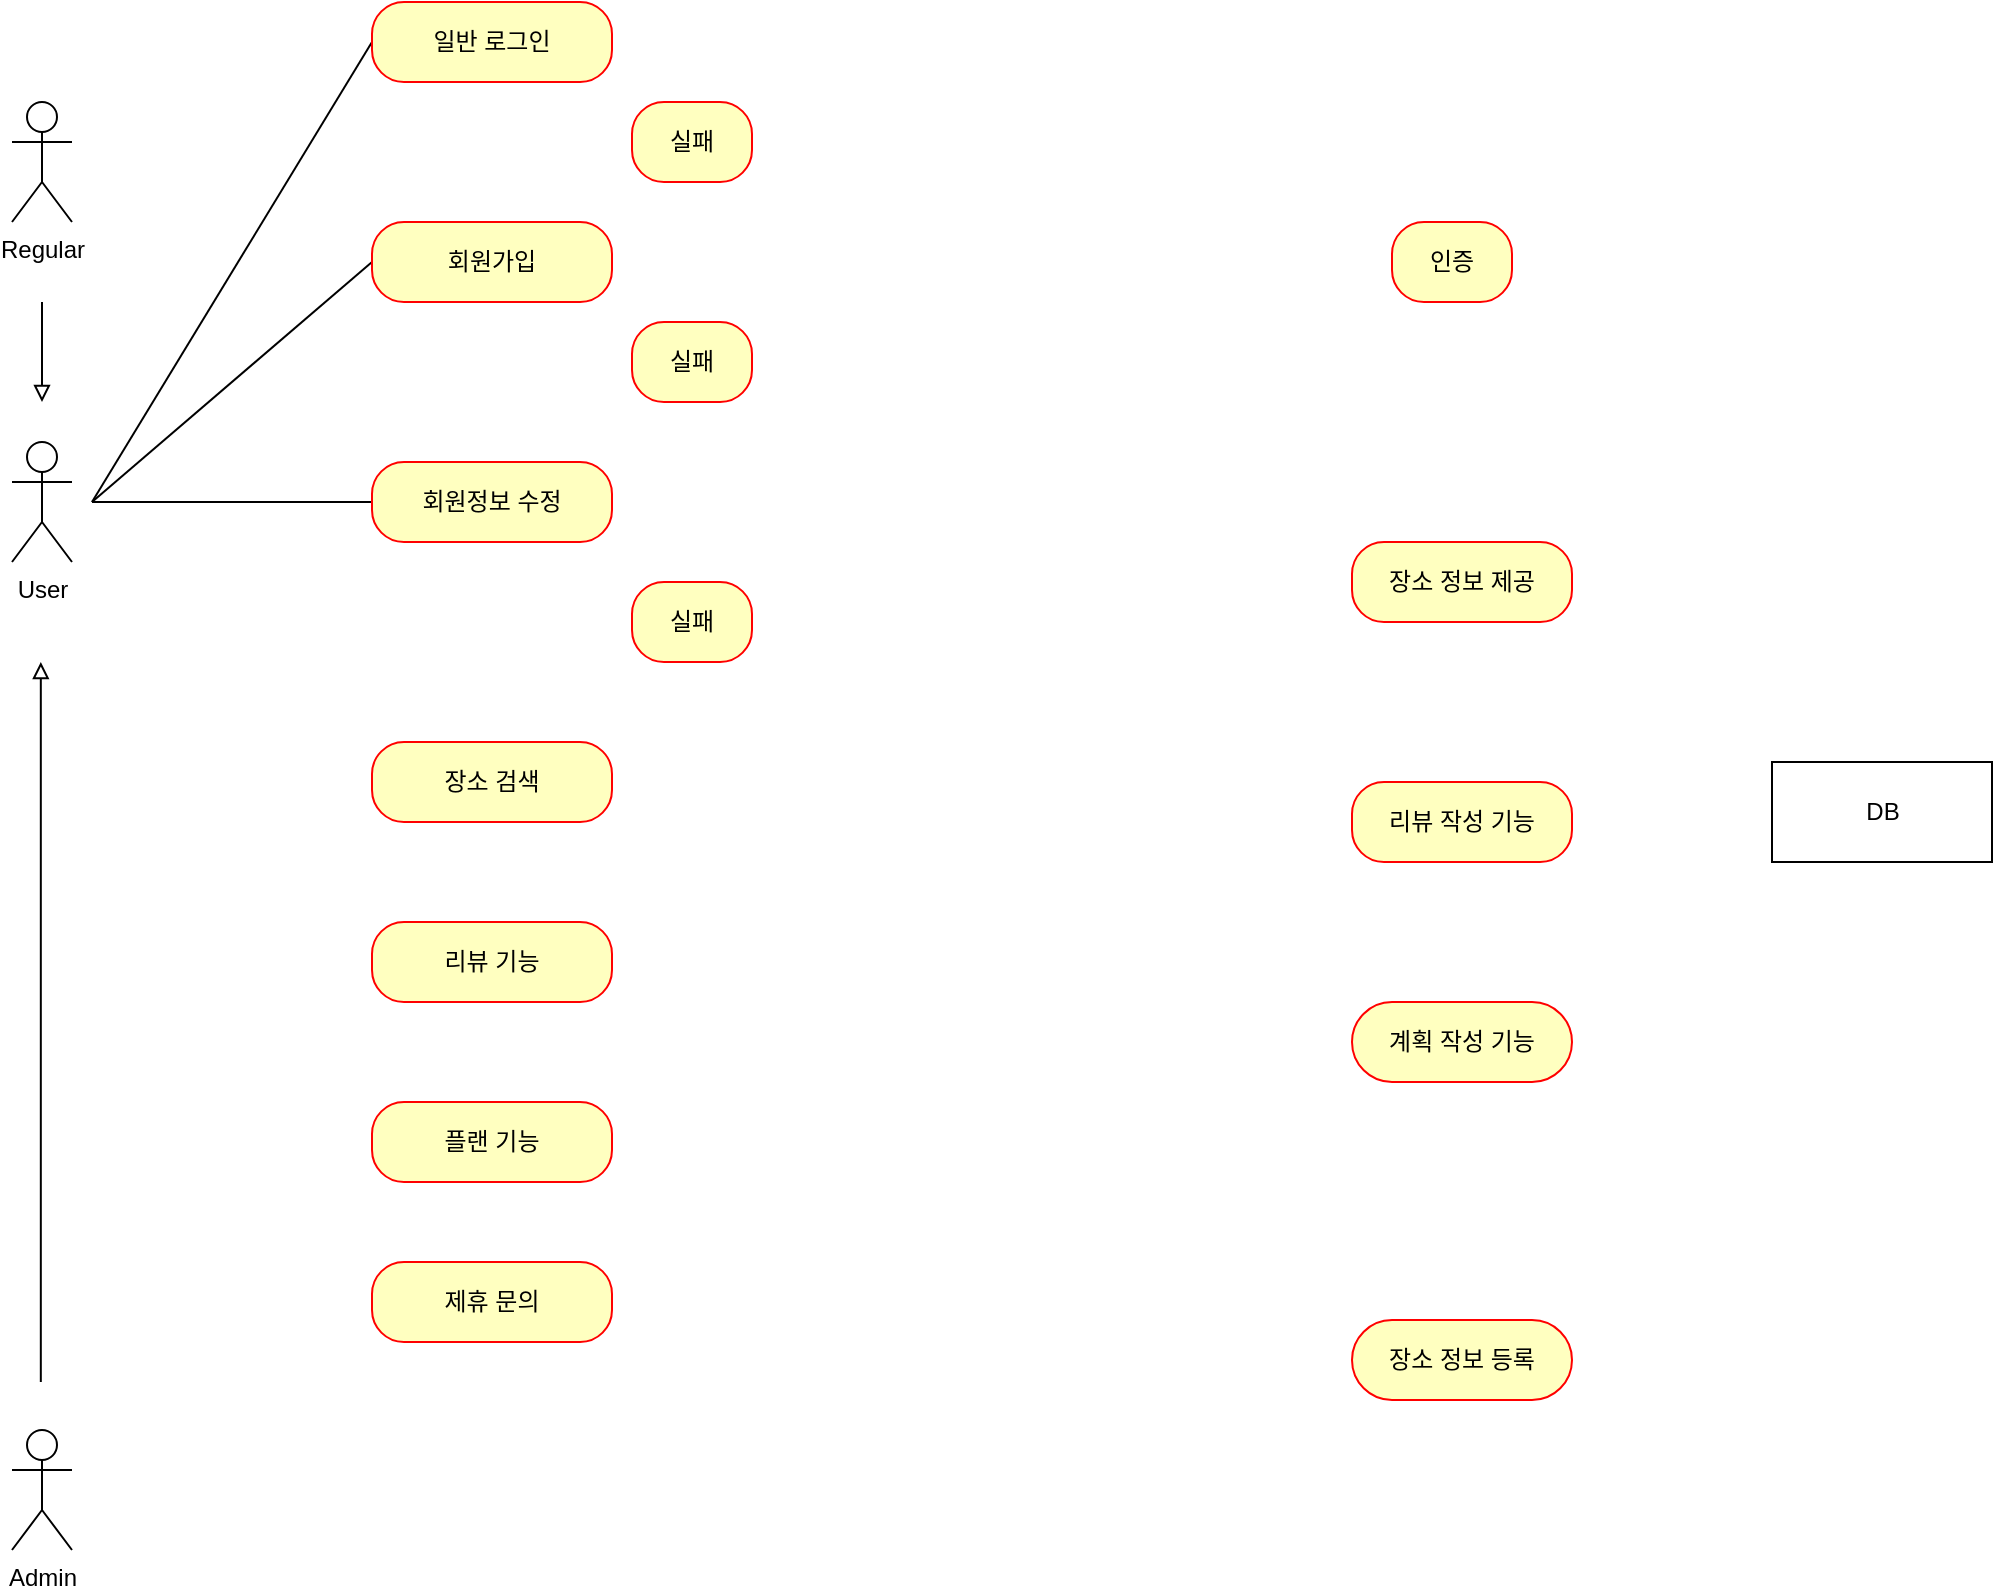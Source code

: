 <mxfile version="20.8.3" type="github">
  <diagram name="Page-1" id="58cdce13-f638-feb5-8d6f-7d28b1aa9fa0">
    <mxGraphModel dx="1687" dy="899" grid="1" gridSize="10" guides="1" tooltips="1" connect="1" arrows="1" fold="1" page="1" pageScale="1" pageWidth="1100" pageHeight="850" background="none" math="0" shadow="0">
      <root>
        <mxCell id="0" />
        <mxCell id="1" parent="0" />
        <mxCell id="EHpDY8Hvd5FLit9Gxp5E-10" style="rounded=0;orthogonalLoop=1;jettySize=auto;html=1;entryX=0;entryY=0.5;entryDx=0;entryDy=0;endArrow=none;endFill=0;" edge="1" parent="1" target="EHpDY8Hvd5FLit9Gxp5E-9">
          <mxGeometry relative="1" as="geometry">
            <mxPoint x="110" y="320" as="sourcePoint" />
          </mxGeometry>
        </mxCell>
        <mxCell id="EHpDY8Hvd5FLit9Gxp5E-11" style="edgeStyle=none;rounded=0;orthogonalLoop=1;jettySize=auto;html=1;entryX=0;entryY=0.5;entryDx=0;entryDy=0;endArrow=none;endFill=0;" edge="1" parent="1" target="EHpDY8Hvd5FLit9Gxp5E-5">
          <mxGeometry relative="1" as="geometry">
            <mxPoint x="110" y="320" as="sourcePoint" />
          </mxGeometry>
        </mxCell>
        <mxCell id="EHpDY8Hvd5FLit9Gxp5E-12" style="edgeStyle=none;rounded=0;orthogonalLoop=1;jettySize=auto;html=1;entryX=0;entryY=0.5;entryDx=0;entryDy=0;endArrow=none;endFill=0;" edge="1" parent="1" target="EHpDY8Hvd5FLit9Gxp5E-7">
          <mxGeometry relative="1" as="geometry">
            <mxPoint x="110" y="320" as="sourcePoint" />
          </mxGeometry>
        </mxCell>
        <mxCell id="EHpDY8Hvd5FLit9Gxp5E-1" value="User" style="shape=umlActor;verticalLabelPosition=bottom;verticalAlign=top;html=1;outlineConnect=0;" vertex="1" parent="1">
          <mxGeometry x="70" y="290" width="30" height="60" as="geometry" />
        </mxCell>
        <mxCell id="EHpDY8Hvd5FLit9Gxp5E-2" value="DB" style="html=1;" vertex="1" parent="1">
          <mxGeometry x="950" y="450" width="110" height="50" as="geometry" />
        </mxCell>
        <mxCell id="EHpDY8Hvd5FLit9Gxp5E-3" value="인증" style="rounded=1;whiteSpace=wrap;html=1;arcSize=40;fontColor=#000000;fillColor=#ffffc0;strokeColor=#ff0000;" vertex="1" parent="1">
          <mxGeometry x="760" y="180" width="60" height="40" as="geometry" />
        </mxCell>
        <mxCell id="EHpDY8Hvd5FLit9Gxp5E-4" value="실패" style="rounded=1;whiteSpace=wrap;html=1;arcSize=40;fontColor=#000000;fillColor=#ffffc0;strokeColor=#ff0000;" vertex="1" parent="1">
          <mxGeometry x="380" y="120" width="60" height="40" as="geometry" />
        </mxCell>
        <mxCell id="EHpDY8Hvd5FLit9Gxp5E-5" value="회원가입" style="rounded=1;whiteSpace=wrap;html=1;arcSize=40;fontColor=#000000;fillColor=#ffffc0;strokeColor=#ff0000;" vertex="1" parent="1">
          <mxGeometry x="250" y="180" width="120" height="40" as="geometry" />
        </mxCell>
        <mxCell id="EHpDY8Hvd5FLit9Gxp5E-6" value="실패" style="rounded=1;whiteSpace=wrap;html=1;arcSize=40;fontColor=#000000;fillColor=#ffffc0;strokeColor=#ff0000;" vertex="1" parent="1">
          <mxGeometry x="380" y="230" width="60" height="40" as="geometry" />
        </mxCell>
        <mxCell id="EHpDY8Hvd5FLit9Gxp5E-7" value="회원정보 수정" style="rounded=1;whiteSpace=wrap;html=1;arcSize=40;fontColor=#000000;fillColor=#ffffc0;strokeColor=#ff0000;" vertex="1" parent="1">
          <mxGeometry x="250" y="300" width="120" height="40" as="geometry" />
        </mxCell>
        <mxCell id="EHpDY8Hvd5FLit9Gxp5E-8" value="실패" style="rounded=1;whiteSpace=wrap;html=1;arcSize=40;fontColor=#000000;fillColor=#ffffc0;strokeColor=#ff0000;" vertex="1" parent="1">
          <mxGeometry x="380" y="360" width="60" height="40" as="geometry" />
        </mxCell>
        <mxCell id="EHpDY8Hvd5FLit9Gxp5E-9" value="일반 로그인" style="rounded=1;whiteSpace=wrap;html=1;arcSize=40;fontColor=#000000;fillColor=#ffffc0;strokeColor=#ff0000;" vertex="1" parent="1">
          <mxGeometry x="250" y="70" width="120" height="40" as="geometry" />
        </mxCell>
        <mxCell id="EHpDY8Hvd5FLit9Gxp5E-13" value="장소 정보 제공" style="rounded=1;whiteSpace=wrap;html=1;arcSize=40;fontColor=#000000;fillColor=#ffffc0;strokeColor=#ff0000;" vertex="1" parent="1">
          <mxGeometry x="740" y="340" width="110" height="40" as="geometry" />
        </mxCell>
        <mxCell id="EHpDY8Hvd5FLit9Gxp5E-14" value="리뷰 작성 기능" style="rounded=1;whiteSpace=wrap;html=1;arcSize=40;fontColor=#000000;fillColor=#ffffc0;strokeColor=#ff0000;" vertex="1" parent="1">
          <mxGeometry x="740" y="460" width="110" height="40" as="geometry" />
        </mxCell>
        <mxCell id="EHpDY8Hvd5FLit9Gxp5E-15" value="계획 작성 기능" style="rounded=1;whiteSpace=wrap;html=1;arcSize=50;fontColor=#000000;fillColor=#ffffc0;strokeColor=#ff0000;" vertex="1" parent="1">
          <mxGeometry x="740" y="570" width="110" height="40" as="geometry" />
        </mxCell>
        <mxCell id="EHpDY8Hvd5FLit9Gxp5E-16" style="edgeStyle=none;rounded=0;orthogonalLoop=1;jettySize=auto;html=1;endArrow=block;endFill=0;" edge="1" parent="1">
          <mxGeometry relative="1" as="geometry">
            <mxPoint x="85" y="270" as="targetPoint" />
            <mxPoint x="85" y="220" as="sourcePoint" />
          </mxGeometry>
        </mxCell>
        <mxCell id="EHpDY8Hvd5FLit9Gxp5E-17" value="Regular" style="shape=umlActor;verticalLabelPosition=bottom;verticalAlign=top;html=1;outlineConnect=0;" vertex="1" parent="1">
          <mxGeometry x="70" y="120" width="30" height="60" as="geometry" />
        </mxCell>
        <mxCell id="EHpDY8Hvd5FLit9Gxp5E-18" style="edgeStyle=none;rounded=0;orthogonalLoop=1;jettySize=auto;html=1;endArrow=block;endFill=0;" edge="1" parent="1">
          <mxGeometry relative="1" as="geometry">
            <mxPoint x="84.41" y="400" as="targetPoint" />
            <mxPoint x="84.41" y="760" as="sourcePoint" />
          </mxGeometry>
        </mxCell>
        <mxCell id="EHpDY8Hvd5FLit9Gxp5E-19" value="Admin" style="shape=umlActor;verticalLabelPosition=bottom;verticalAlign=top;html=1;outlineConnect=0;" vertex="1" parent="1">
          <mxGeometry x="70" y="784" width="30" height="60" as="geometry" />
        </mxCell>
        <mxCell id="EHpDY8Hvd5FLit9Gxp5E-21" value="장소 정보 등록" style="rounded=1;whiteSpace=wrap;html=1;arcSize=50;fontColor=#000000;fillColor=#ffffc0;strokeColor=#ff0000;" vertex="1" parent="1">
          <mxGeometry x="740" y="729" width="110" height="40" as="geometry" />
        </mxCell>
        <mxCell id="EHpDY8Hvd5FLit9Gxp5E-22" value="리뷰 기능" style="rounded=1;whiteSpace=wrap;html=1;arcSize=40;fontColor=#000000;fillColor=#ffffc0;strokeColor=#ff0000;" vertex="1" parent="1">
          <mxGeometry x="250" y="530" width="120" height="40" as="geometry" />
        </mxCell>
        <mxCell id="EHpDY8Hvd5FLit9Gxp5E-23" value="플랜 기능" style="rounded=1;whiteSpace=wrap;html=1;arcSize=40;fontColor=#000000;fillColor=#ffffc0;strokeColor=#ff0000;" vertex="1" parent="1">
          <mxGeometry x="250" y="620" width="120" height="40" as="geometry" />
        </mxCell>
        <mxCell id="EHpDY8Hvd5FLit9Gxp5E-24" value="제휴 문의" style="rounded=1;whiteSpace=wrap;html=1;arcSize=40;fontColor=#000000;fillColor=#ffffc0;strokeColor=#ff0000;" vertex="1" parent="1">
          <mxGeometry x="250" y="700" width="120" height="40" as="geometry" />
        </mxCell>
        <mxCell id="EHpDY8Hvd5FLit9Gxp5E-25" value="장소 검색" style="rounded=1;whiteSpace=wrap;html=1;arcSize=40;fontColor=#000000;fillColor=#ffffc0;strokeColor=#ff0000;" vertex="1" parent="1">
          <mxGeometry x="250" y="440" width="120" height="40" as="geometry" />
        </mxCell>
      </root>
    </mxGraphModel>
  </diagram>
</mxfile>
